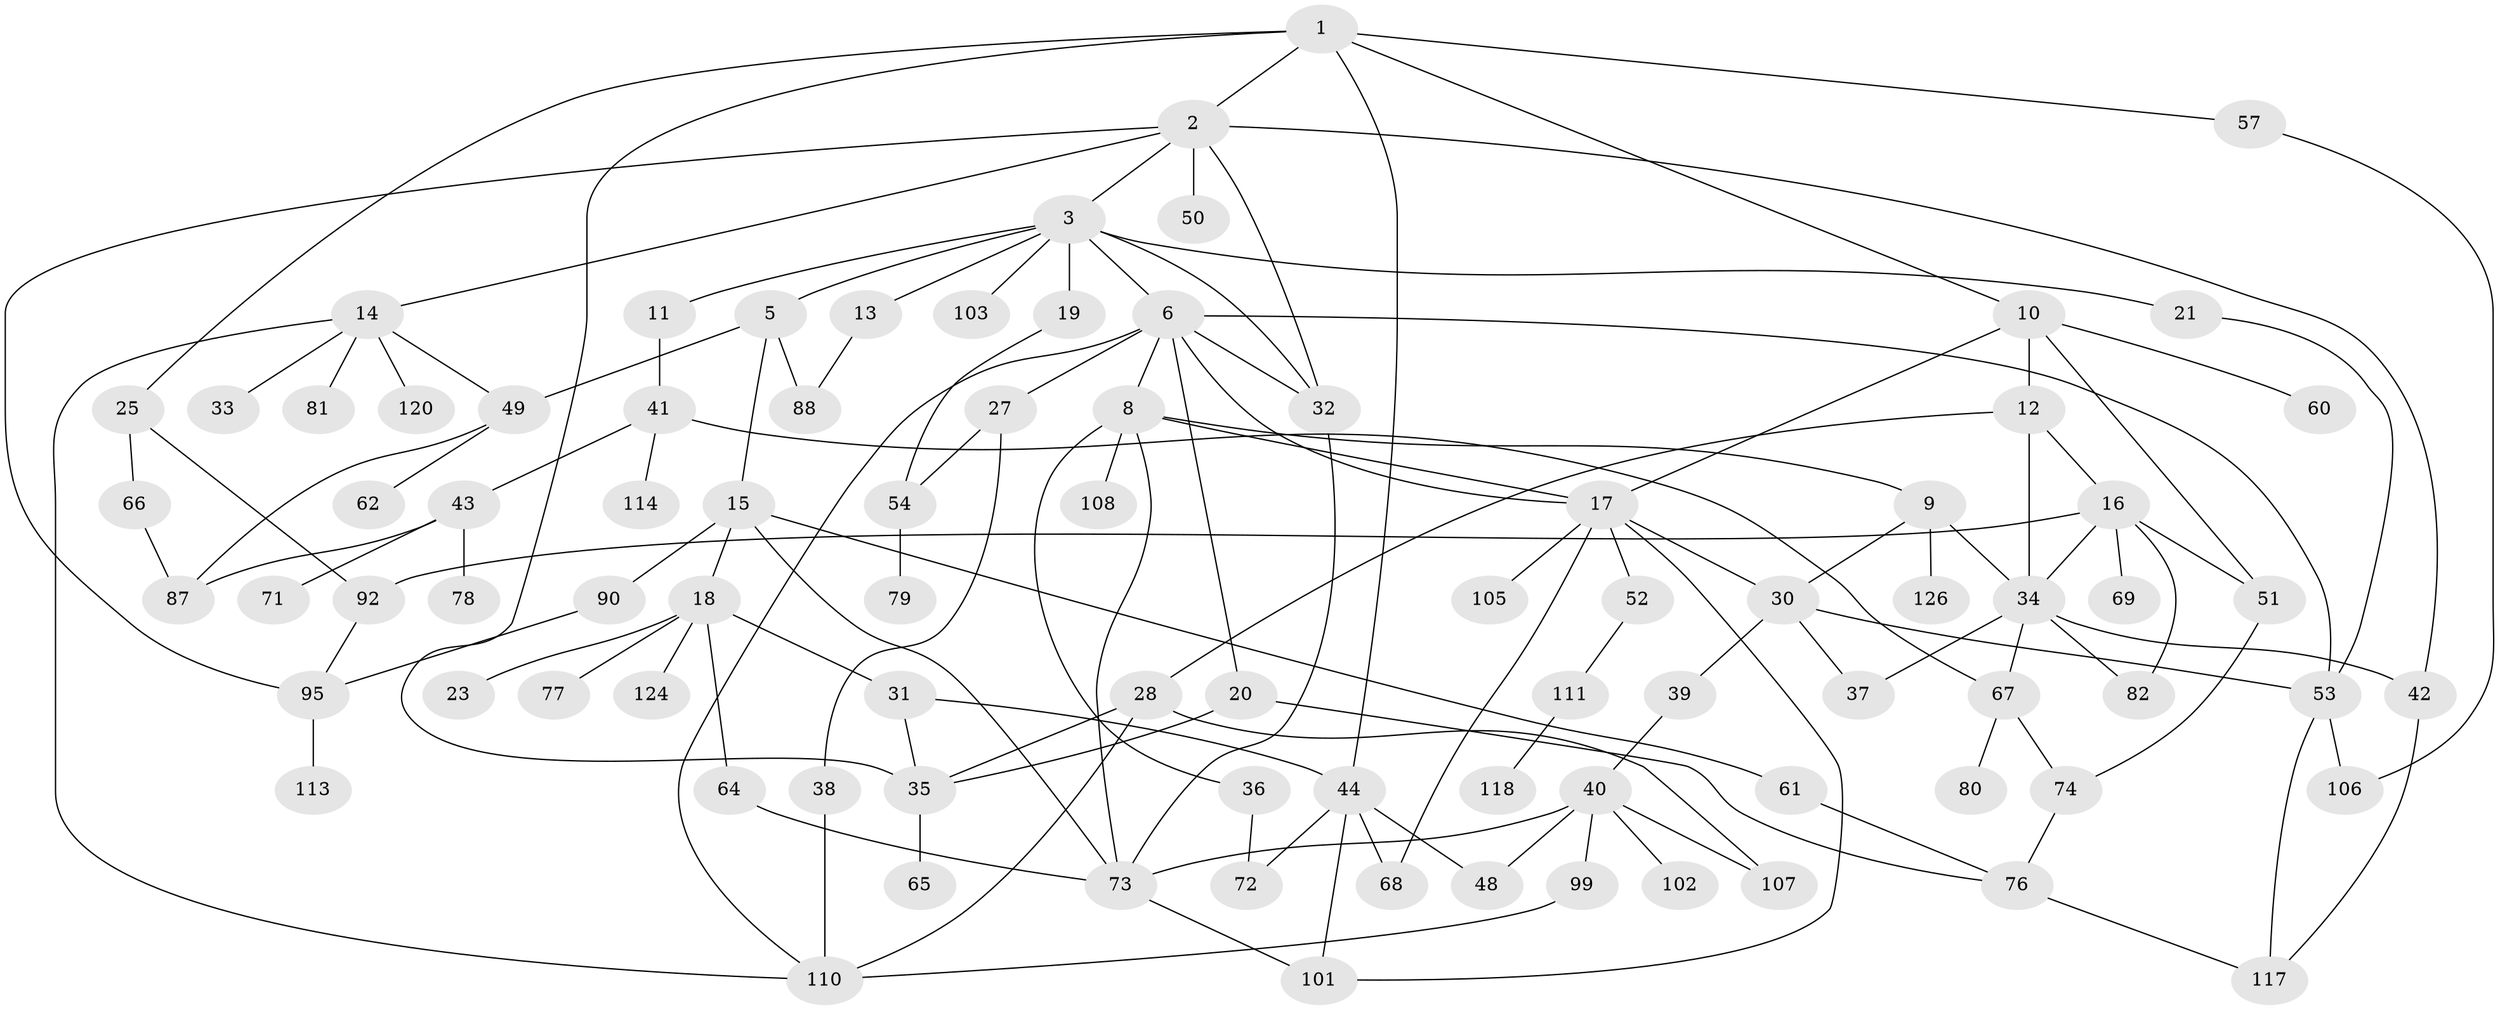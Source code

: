 // original degree distribution, {6: 0.015748031496062992, 5: 0.07086614173228346, 7: 0.015748031496062992, 4: 0.1732283464566929, 8: 0.007874015748031496, 2: 0.28346456692913385, 3: 0.1968503937007874, 1: 0.23622047244094488}
// Generated by graph-tools (version 1.1) at 2025/10/02/27/25 16:10:54]
// undirected, 88 vertices, 133 edges
graph export_dot {
graph [start="1"]
  node [color=gray90,style=filled];
  1;
  2 [super="+4"];
  3 [super="+7"];
  5 [super="+47"];
  6 [super="+112"];
  8 [super="+29"];
  9;
  10;
  11;
  12 [super="+45"];
  13 [super="+86"];
  14 [super="+46"];
  15 [super="+55"];
  16 [super="+22"];
  17 [super="+24"];
  18 [super="+26"];
  19;
  20 [super="+115"];
  21 [super="+84"];
  23 [super="+70"];
  25 [super="+98"];
  27;
  28 [super="+96"];
  30 [super="+91"];
  31;
  32 [super="+127"];
  33;
  34 [super="+94"];
  35 [super="+59"];
  36 [super="+89"];
  37;
  38;
  39;
  40 [super="+58"];
  41;
  42;
  43 [super="+56"];
  44 [super="+125"];
  48;
  49 [super="+104"];
  50;
  51 [super="+75"];
  52 [super="+100"];
  53 [super="+63"];
  54;
  57;
  60;
  61;
  62;
  64;
  65;
  66;
  67 [super="+123"];
  68 [super="+83"];
  69;
  71;
  72;
  73 [super="+93"];
  74 [super="+119"];
  76 [super="+85"];
  77;
  78;
  79;
  80 [super="+109"];
  81;
  82;
  87;
  88 [super="+122"];
  90;
  92;
  95 [super="+97"];
  99;
  101;
  102;
  103 [super="+116"];
  105;
  106;
  107;
  108;
  110 [super="+121"];
  111;
  113;
  114;
  117;
  118;
  120;
  124;
  126;
  1 -- 2;
  1 -- 10;
  1 -- 25;
  1 -- 35;
  1 -- 44;
  1 -- 57;
  2 -- 3;
  2 -- 42;
  2 -- 50;
  2 -- 14;
  2 -- 95;
  2 -- 32;
  3 -- 5;
  3 -- 6;
  3 -- 13;
  3 -- 19;
  3 -- 103;
  3 -- 32;
  3 -- 11;
  3 -- 21;
  5 -- 15;
  5 -- 49;
  5 -- 88;
  6 -- 8;
  6 -- 17;
  6 -- 20;
  6 -- 27;
  6 -- 53;
  6 -- 110;
  6 -- 32;
  8 -- 9;
  8 -- 36;
  8 -- 73;
  8 -- 17;
  8 -- 108;
  9 -- 34;
  9 -- 126;
  9 -- 30;
  10 -- 12;
  10 -- 51;
  10 -- 60;
  10 -- 17;
  11 -- 41;
  12 -- 16;
  12 -- 28;
  12 -- 34;
  13 -- 88;
  14 -- 33;
  14 -- 110;
  14 -- 120;
  14 -- 81;
  14 -- 49;
  15 -- 18;
  15 -- 73;
  15 -- 90;
  15 -- 61;
  16 -- 92;
  16 -- 82;
  16 -- 51;
  16 -- 34;
  16 -- 69;
  17 -- 30;
  17 -- 52;
  17 -- 101;
  17 -- 105;
  17 -- 68;
  18 -- 23;
  18 -- 64;
  18 -- 124;
  18 -- 77;
  18 -- 31;
  19 -- 54;
  20 -- 35;
  20 -- 76;
  21 -- 53;
  25 -- 66;
  25 -- 92;
  27 -- 38;
  27 -- 54;
  28 -- 107;
  28 -- 110;
  28 -- 35;
  30 -- 39;
  30 -- 37;
  30 -- 53;
  31 -- 44;
  31 -- 35;
  32 -- 73;
  34 -- 37;
  34 -- 67;
  34 -- 42;
  34 -- 82;
  35 -- 65;
  36 -- 72;
  38 -- 110;
  39 -- 40;
  40 -- 99;
  40 -- 73;
  40 -- 48;
  40 -- 107;
  40 -- 102;
  41 -- 43;
  41 -- 67;
  41 -- 114;
  42 -- 117;
  43 -- 87;
  43 -- 78;
  43 -- 71;
  44 -- 48;
  44 -- 68;
  44 -- 101;
  44 -- 72;
  49 -- 62;
  49 -- 87;
  51 -- 74;
  52 -- 111;
  53 -- 106;
  53 -- 117;
  54 -- 79;
  57 -- 106;
  61 -- 76;
  64 -- 73;
  66 -- 87;
  67 -- 80;
  67 -- 74;
  73 -- 101;
  74 -- 76;
  76 -- 117;
  90 -- 95;
  92 -- 95;
  95 -- 113;
  99 -- 110;
  111 -- 118;
}
